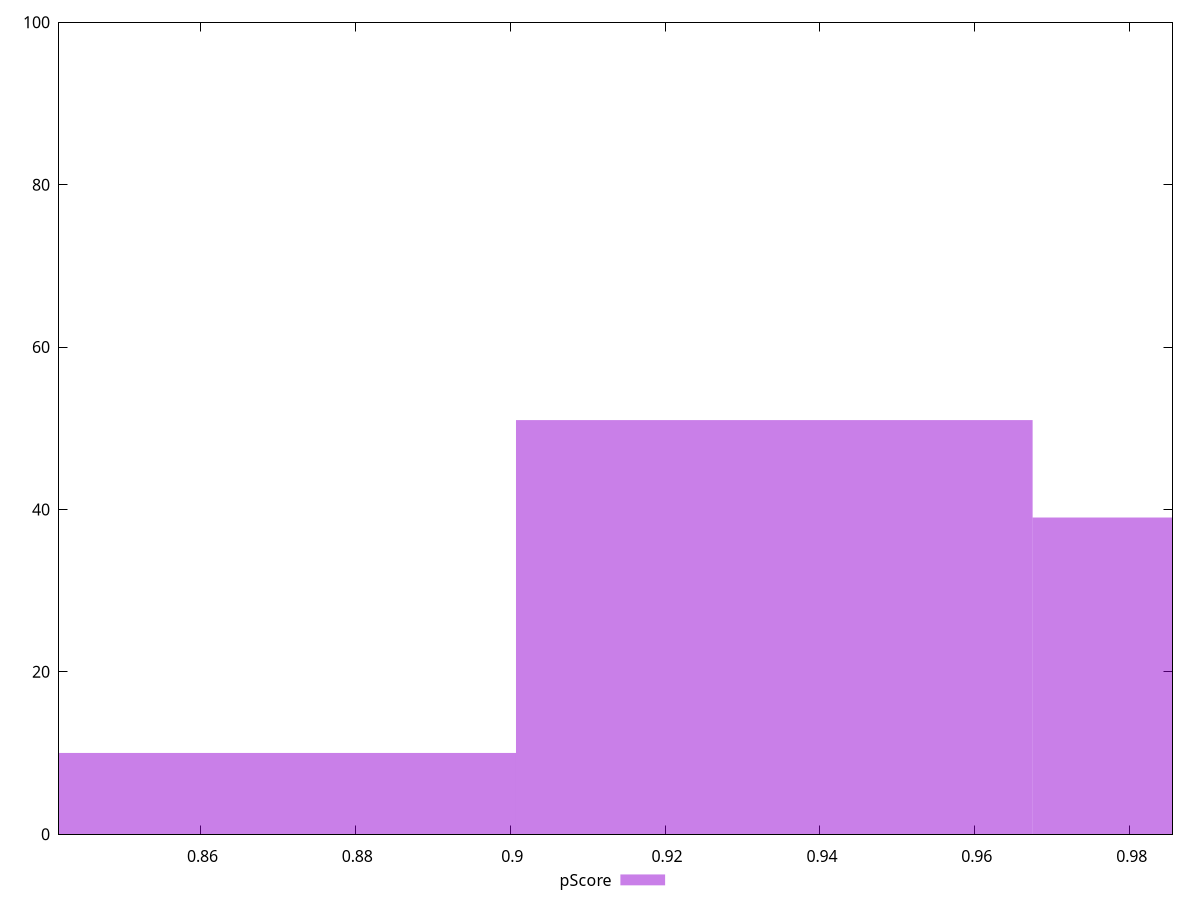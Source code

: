reset

$pScore <<EOF
0.8673832121817084 10
0.9341049977341476 51
1.0008267832865867 39
EOF

set key outside below
set boxwidth 0.06672178555243911
set xrange [0.8417241330835183:0.985530857503016]
set yrange [0:100]
set trange [0:100]
set style fill transparent solid 0.5 noborder
set terminal svg size 640, 490 enhanced background rgb 'white'
set output "report_00017_2021-02-10T15-08-03.406Z/bootup-time/samples/pages+cached/pScore/histogram.svg"

plot $pScore title "pScore" with boxes

reset
